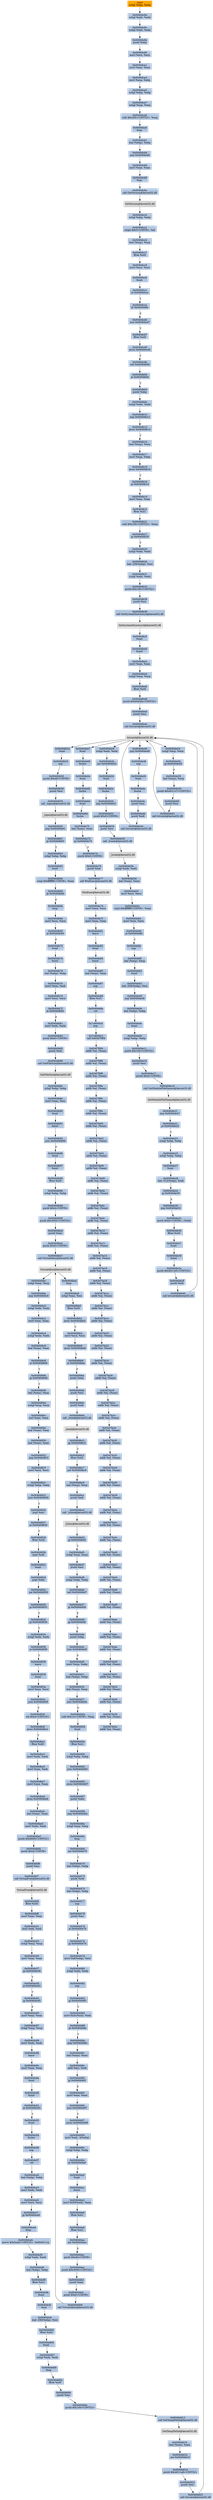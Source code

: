 digraph G {
node[shape=rectangle,style=filled,fillcolor=lightsteelblue,color=lightsteelblue]
bgcolor="transparent"
a0x0040dc98xchgl_ebp_ebp[label="start\nxchgl %ebp, %ebp",fillcolor="orange",color="lightgrey"];
a0x0040dc9axchgl_edx_edx[label="0x0040dc9a\nxchgl %edx, %edx"];
a0x0040dc9cxchgl_edx_edx[label="0x0040dc9c\nxchgl %edx, %edx"];
a0x0040dc9epushl_ebp[label="0x0040dc9e\npushl %ebp"];
a0x0040dc9fmovl_ecx_ecx[label="0x0040dc9f\nmovl %ecx, %ecx"];
a0x0040dca1movl_eax_eax[label="0x0040dca1\nmovl %eax, %eax"];
a0x0040dca3movl_esp_ebp[label="0x0040dca3\nmovl %esp, %ebp"];
a0x0040dca5xchgl_ebp_ebp[label="0x0040dca5\nxchgl %ebp, %ebp"];
a0x0040dca7xchgl_esp_esp[label="0x0040dca7\nxchgl %esp, %esp"];
a0x0040dca9subl_0x200UINT32_esp[label="0x0040dca9\nsubl $0x200<UINT32>, %esp"];
a0x0040dcaffnop_[label="0x0040dcaf\nfnop "];
a0x0040dcb1leal_ebp__ebp[label="0x0040dcb1\nleal (%ebp), %ebp"];
a0x0040dcb4jmp_0x0040dcb6[label="0x0040dcb4\njmp 0x0040dcb6"];
a0x0040dcb6movl_eax_eax[label="0x0040dcb6\nmovl %eax, %eax"];
a0x0040dcb8fnop_[label="0x0040dcb8\nfnop "];
a0x0040dcbacall_GetVersion_kernel32_dll[label="0x0040dcba\ncall GetVersion@kernel32.dll"];
GetVersion_kernel32_dll[label="GetVersion@kernel32.dll",fillcolor="lightgrey",color="lightgrey"];
a0x0040dcc0xchgl_ebp_ebp[label="0x0040dcc0\nxchgl %ebp, %ebp"];
a0x0040dcc2cmpb_0x5UINT8_al[label="0x0040dcc2\ncmpb $0x5<UINT8>, %al"];
a0x0040dcc4leal_esp__esp[label="0x0040dcc4\nleal (%esp), %esp"];
a0x0040dcc7ffree_st0[label="0x0040dcc7\nffree %st0"];
a0x0040dcc9movl_ecx_ecx[label="0x0040dcc9\nmovl %ecx, %ecx"];
a0x0040dccbfwait_[label="0x0040dccb\nfwait "];
a0x0040dcccje_0x0040dcce[label="0x0040dccc\nje 0x0040dcce"];
a0x0040dccejb_0x0040ddfe[label="0x0040dcce\njb 0x0040ddfe"];
a0x0040dcd4jcxz_0x0040dcd7[label="0x0040dcd4\njcxz 0x0040dcd7"];
a0x0040dcd7ffree_st0[label="0x0040dcd7\nffree %st0"];
a0x0040dcd9jecxz_0x0040dcdb[label="0x0040dcd9\njecxz 0x0040dcdb"];
a0x0040dcdbcall_0x0040db0b[label="0x0040dcdb\ncall 0x0040db0b"];
a0x0040db0bje_0x0040db0d[label="0x0040db0b\nje 0x0040db0d"];
a0x0040db0dpushl_ebp[label="0x0040db0d\npushl %ebp"];
a0x0040db0exchgl_edx_edx[label="0x0040db0e\nxchgl %edx, %edx"];
a0x0040db10jmp_0x0040db12[label="0x0040db10\njmp 0x0040db12"];
a0x0040db12jecxz_0x0040db14[label="0x0040db12\njecxz 0x0040db14"];
a0x0040db14leal_esp__esp[label="0x0040db14\nleal (%esp), %esp"];
a0x0040db17movl_esp_ebp[label="0x0040db17\nmovl %esp, %ebp"];
a0x0040db19jecxz_0x0040db1b[label="0x0040db19\njecxz 0x0040db1b"];
a0x0040db1bjp_0x0040db1d[label="0x0040db1b\njp 0x0040db1d"];
a0x0040db1dmovl_eax_eax[label="0x0040db1d\nmovl %eax, %eax"];
a0x0040db1fffree_st1[label="0x0040db1f\nffree %st1"];
a0x0040db21subl_0x100UINT32_esp[label="0x0040db21\nsubl $0x100<UINT32>, %esp"];
a0x0040db27jp_0x0040db29[label="0x0040db27\njp 0x0040db29"];
a0x0040db29xchgl_edx_edx[label="0x0040db29\nxchgl %edx, %edx"];
a0x0040db2bleal__256ebp__esi[label="0x0040db2b\nleal -256(%ebp), %esi"];
a0x0040db31xchgl_edx_edx[label="0x0040db31\nxchgl %edx, %edx"];
a0x0040db33pushl_0x100UINT32[label="0x0040db33\npushl $0x100<UINT32>"];
a0x0040db38pushl_esi[label="0x0040db38\npushl %esi"];
a0x0040db39call_GetSystemDirectoryA_kernel32_dll[label="0x0040db39\ncall GetSystemDirectoryA@kernel32.dll"];
GetSystemDirectoryA_kernel32_dll[label="GetSystemDirectoryA@kernel32.dll",fillcolor="lightgrey",color="lightgrey"];
a0x0040db3ffwait_[label="0x0040db3f\nfwait "];
a0x0040db40fninit_[label="0x0040db40\nfninit "];
a0x0040db42movl_eax_eax[label="0x0040db42\nmovl %eax, %eax"];
a0x0040db44xchgl_esp_esp[label="0x0040db44\nxchgl %esp, %esp"];
a0x0040db46ffree_st0[label="0x0040db46\nffree %st0"];
a0x0040db48pushl_0x40d3faUINT32[label="0x0040db48\npushl $0x40d3fa<UINT32>"];
a0x0040db4dpushl_esi[label="0x0040db4d\npushl %esi"];
a0x0040db4ecall_lstrcatA_kernel32_dll[label="0x0040db4e\ncall lstrcatA@kernel32.dll"];
lstrcatA_kernel32_dll[label="lstrcatA@kernel32.dll",fillcolor="lightgrey",color="lightgrey"];
a0x0040db54fwait_[label="0x0040db54\nfwait "];
a0x0040db55nop_[label="0x0040db55\nnop "];
a0x0040db56pushl_0x40UINT8[label="0x0040db56\npushl $0x40<UINT8>"];
a0x0040db58pushl_esi[label="0x0040db58\npushl %esi"];
a0x0040db59call__lopen_kernel32_dll[label="0x0040db59\ncall _lopen@kernel32.dll"];
a_lopen_kernel32_dll[label="_lopen@kernel32.dll",fillcolor="lightgrey",color="lightgrey"];
a0x0040db5fjmp_0x0040db61[label="0x0040db5f\njmp 0x0040db61"];
a0x0040db61jp_0x0040db63[label="0x0040db61\njp 0x0040db63"];
a0x0040db63xchgl_ebp_ebp[label="0x0040db63\nxchgl %ebp, %ebp"];
a0x0040db65fwait_[label="0x0040db65\nfwait "];
a0x0040db66cmpl_0xffffffffUINT8_eax[label="0x0040db66\ncmpl $0xffffffff<UINT8>, %eax"];
a0x0040db69jp_0x0040db6b[label="0x0040db69\njp 0x0040db6b"];
a0x0040db6bfnop_[label="0x0040db6b\nfnop "];
a0x0040db6dmovl_ecx_ecx[label="0x0040db6d\nmovl %ecx, %ecx"];
a0x0040db6fje_0x0040dc83[label="0x0040db6f\nje 0x0040dc83"];
a0x0040db75fwait_[label="0x0040db75\nfwait "];
a0x0040db76fninit_[label="0x0040db76\nfninit "];
a0x0040db78leal_ebp__ebp[label="0x0040db78\nleal (%ebp), %ebp"];
a0x0040db7bmovl_eax_edi[label="0x0040db7b\nmovl %eax, %edi"];
a0x0040db7dmovl_ecx_ecx[label="0x0040db7d\nmovl %ecx, %ecx"];
a0x0040db7fje_0x0040db81[label="0x0040db7f\nje 0x0040db81"];
a0x0040db81movl_edx_edx[label="0x0040db81\nmovl %edx, %edx"];
a0x0040db83pushl_0x0UINT8[label="0x0040db83\npushl $0x0<UINT8>"];
a0x0040db85pushl_edi[label="0x0040db85\npushl %edi"];
a0x0040db86call_GetFileSize_kernel32_dll[label="0x0040db86\ncall GetFileSize@kernel32.dll"];
GetFileSize_kernel32_dll[label="GetFileSize@kernel32.dll",fillcolor="lightgrey",color="lightgrey"];
a0x0040db8cxchgl_ebp_ebp[label="0x0040db8c\nxchgl %ebp, %ebp"];
a0x0040db8emovl_eax_esi[label="0x0040db8e\nmovl %eax, %esi"];
a0x0040db90fwait_[label="0x0040db90\nfwait "];
a0x0040db91fninit_[label="0x0040db91\nfninit "];
a0x0040db93jcxz_0x0040db96[label="0x0040db93\njcxz 0x0040db96"];
a0x0040db96fwait_[label="0x0040db96\nfwait "];
a0x0040db97fninit_[label="0x0040db97\nfninit "];
a0x0040db99ffree_st0[label="0x0040db99\nffree %st0"];
a0x0040db9bxchgl_ebp_ebp[label="0x0040db9b\nxchgl %ebp, %ebp"];
a0x0040db9dpushl_0x4UINT8[label="0x0040db9d\npushl $0x4<UINT8>"];
a0x0040db9fpushl_0x3000UINT32[label="0x0040db9f\npushl $0x3000<UINT32>"];
a0x0040dba4pushl_eax[label="0x0040dba4\npushl %eax"];
a0x0040dba5pushl_0x0UINT8[label="0x0040dba5\npushl $0x0<UINT8>"];
a0x0040dba7call_VirtualAlloc_kernel32_dll[label="0x0040dba7\ncall VirtualAlloc@kernel32.dll"];
VirtualAlloc_kernel32_dll[label="VirtualAlloc@kernel32.dll",fillcolor="lightgrey",color="lightgrey"];
a0x0040dbadfnop_[label="0x0040dbad\nfnop "];
a0x0040dbafxchgl_eax_esi[label="0x0040dbaf\nxchgl %eax, %esi"];
a0x0040dbb0ffree_st0[label="0x0040dbb0\nffree %st0"];
a0x0040dbb2jecxz_0x0040dbb4[label="0x0040dbb2\njecxz 0x0040dbb4"];
a0x0040dbb4movl_ecx_ecx[label="0x0040dbb4\nmovl %ecx, %ecx"];
a0x0040dbb6jecxz_0x0040dbb8[label="0x0040dbb6\njecxz 0x0040dbb8"];
a0x0040dbb8je_0x0040dbba[label="0x0040dbb8\nje 0x0040dbba"];
a0x0040dbbapushl_eax[label="0x0040dbba\npushl %eax"];
a0x0040dbbbpushl_esi[label="0x0040dbbb\npushl %esi"];
a0x0040dbbcpushl_edi[label="0x0040dbbc\npushl %edi"];
a0x0040dbbdcall__lread_kernel32_dll[label="0x0040dbbd\ncall _lread@kernel32.dll"];
a_lread_kernel32_dll[label="_lread@kernel32.dll",fillcolor="lightgrey",color="lightgrey"];
a0x0040dbc3jg_0x0040dbc5[label="0x0040dbc3\njg 0x0040dbc5"];
a0x0040dbc5ffree_st0[label="0x0040dbc5\nffree %st0"];
a0x0040dbc7jne_0x0040dbc9[label="0x0040dbc7\njne 0x0040dbc9"];
a0x0040dbc9leal_esp__esp[label="0x0040dbc9\nleal (%esp), %esp"];
a0x0040dbccpushl_edi[label="0x0040dbcc\npushl %edi"];
a0x0040dbcdcall__lclose_kernel32_dll[label="0x0040dbcd\ncall _lclose@kernel32.dll"];
a_lclose_kernel32_dll[label="_lclose@kernel32.dll",fillcolor="lightgrey",color="lightgrey"];
a0x0040dbd3jg_0x0040dbd5[label="0x0040dbd3\njg 0x0040dbd5"];
a0x0040dbd5xchgl_esp_esp[label="0x0040dbd5\nxchgl %esp, %esp"];
a0x0040dbd7pushl_esi[label="0x0040dbd7\npushl %esi"];
a0x0040dbd8xchgl_ebp_ebp[label="0x0040dbd8\nxchgl %ebp, %ebp"];
a0x0040dbdacall_0x0040d447[label="0x0040dbda\ncall 0x0040d447"];
a0x0040d447jp_0x0040d449[label="0x0040d447\njp 0x0040d449"];
a0x0040d449jg_0x0040d44b[label="0x0040d449\njg 0x0040d44b"];
a0x0040d44bpushl_ebp[label="0x0040d44b\npushl %ebp"];
a0x0040d44cjcxz_0x0040d44f[label="0x0040d44c\njcxz 0x0040d44f"];
a0x0040d44fmovl_esp_ebp[label="0x0040d44f\nmovl %esp, %ebp"];
a0x0040d451leal_ebp__ebp[label="0x0040d451\nleal (%ebp), %ebp"];
a0x0040d454leal_esp__esp[label="0x0040d454\nleal (%esp), %esp"];
a0x0040d457jcxz_0x0040d45a[label="0x0040d457\njcxz 0x0040d45a"];
a0x0040d45asubl_0x14UINT8_esp[label="0x0040d45a\nsubl $0x14<UINT8>, %esp"];
a0x0040d45dfwait_[label="0x0040d45d\nfwait "];
a0x0040d45effree_st1[label="0x0040d45e\nffree %st1"];
a0x0040d460xchgl_ebp_ebp[label="0x0040d460\nxchgl %ebp, %ebp"];
a0x0040d462jcxz_0x0040d465[label="0x0040d462\njcxz 0x0040d465"];
a0x0040d465jecxz_0x0040d467[label="0x0040d465\njecxz 0x0040d467"];
a0x0040d467pushl_ebx[label="0x0040d467\npushl %ebx"];
a0x0040d468jmp_0x0040d46a[label="0x0040d468\njmp 0x0040d46a"];
a0x0040d46axchgl_esp_esp[label="0x0040d46a\nxchgl %esp, %esp"];
a0x0040d46cfnop_[label="0x0040d46c\nfnop "];
a0x0040d46ejne_0x0040d470[label="0x0040d46e\njne 0x0040d470"];
a0x0040d470leal_ebp__ebp[label="0x0040d470\nleal (%ebp), %ebp"];
a0x0040d473pushl_edi[label="0x0040d473\npushl %edi"];
a0x0040d474leal_ebp__ebp[label="0x0040d474\nleal (%ebp), %ebp"];
a0x0040d477nop_[label="0x0040d477\nnop "];
a0x0040d478pushl_esi[label="0x0040d478\npushl %esi"];
a0x0040d479je_0x0040d47b[label="0x0040d479\nje 0x0040d47b"];
a0x0040d47bjg_0x0040d47d[label="0x0040d47b\njg 0x0040d47d"];
a0x0040d47dmovl_0x8ebp__esi[label="0x0040d47d\nmovl 0x8(%ebp), %esi"];
a0x0040d480xchgl_edx_edx[label="0x0040d480\nxchgl %edx, %edx"];
a0x0040d482nop_[label="0x0040d482\nnop "];
a0x0040d483jg_0x0040d485[label="0x0040d483\njg 0x0040d485"];
a0x0040d485movl_0x3cesi__edi[label="0x0040d485\nmovl 0x3c(%esi), %edi"];
a0x0040d488jp_0x0040d48a[label="0x0040d488\njp 0x0040d48a"];
a0x0040d48ajmp_0x0040d48c[label="0x0040d48a\njmp 0x0040d48c"];
a0x0040d48cleal_eax__eax[label="0x0040d48c\nleal (%eax), %eax"];
a0x0040d48eaddl_esi_edi[label="0x0040d48e\naddl %esi, %edi"];
a0x0040d490jg_0x0040d492[label="0x0040d490\njg 0x0040d492"];
a0x0040d492movl_eax_eax[label="0x0040d492\nmovl %eax, %eax"];
a0x0040d494jcxz_0x0040d497[label="0x0040d494\njcxz 0x0040d497"];
a0x0040d497jecxz_0x0040d499[label="0x0040d497\njecxz 0x0040d499"];
a0x0040d499movl_edi__4ebp_[label="0x0040d499\nmovl %edi, -4(%ebp)"];
a0x0040d49cxchgl_ebp_ebp[label="0x0040d49c\nxchgl %ebp, %ebp"];
a0x0040d49eje_0x0040d4a0[label="0x0040d49e\nje 0x0040d4a0"];
a0x0040d4a0fwait_[label="0x0040d4a0\nfwait "];
a0x0040d4a1fninit_[label="0x0040d4a1\nfninit "];
a0x0040d4a3movl_0x50edi__eax[label="0x0040d4a3\nmovl 0x50(%edi), %eax"];
a0x0040d4a6ffree_st1[label="0x0040d4a6\nffree %st1"];
a0x0040d4a8ffree_st1[label="0x0040d4a8\nffree %st1"];
a0x0040d4aajne_0x0040d4ac[label="0x0040d4aa\njne 0x0040d4ac"];
a0x0040d4acpushl_0x40UINT8[label="0x0040d4ac\npushl $0x40<UINT8>"];
a0x0040d4aepushl_0x3000UINT32[label="0x0040d4ae\npushl $0x3000<UINT32>"];
a0x0040d4b3pushl_eax[label="0x0040d4b3\npushl %eax"];
a0x0040d4b4pushl_0x0UINT8[label="0x0040d4b4\npushl $0x0<UINT8>"];
a0x0040d4b6call_VirtualAlloc_kernel32_dll[label="0x0040d4b6\ncall VirtualAlloc@kernel32.dll"];
a0x0040d4bcxchgl_esp_esp[label="0x0040d4bc\nxchgl %esp, %esp"];
a0x0040d4bejmp_0x0040d4c0[label="0x0040d4be\njmp 0x0040d4c0"];
a0x0040d4c0xchgl_edx_edx[label="0x0040d4c0\nxchgl %edx, %edx"];
a0x0040d4c2testl_eax_eax[label="0x0040d4c2\ntestl %eax, %eax"];
a0x0040d4c4xchgl_edx_edx[label="0x0040d4c4\nxchgl %edx, %edx"];
a0x0040d4c6leal_eax__eax[label="0x0040d4c6\nleal (%eax), %eax"];
a0x0040d4c8je_0x0040d946[label="0x0040d4c8\nje 0x0040d946"];
a0x0040d946jp_0x0040d948[label="0x0040d946\njp 0x0040d948"];
a0x0040d948leal_eax__eax[label="0x0040d948\nleal (%eax), %eax"];
a0x0040d94axchgl_esp_esp[label="0x0040d94a\nxchgl %esp, %esp"];
a0x0040d94cxorl_eax_eax[label="0x0040d94c\nxorl %eax, %eax"];
a0x0040d94eleal_eax__eax[label="0x0040d94e\nleal (%eax), %eax"];
a0x0040d950leal_eax__eax[label="0x0040d950\nleal (%eax), %eax"];
a0x0040d952jmp_0x0040d91f[label="0x0040d952\njmp 0x0040d91f"];
a0x0040d91fmovl_ecx_ecx[label="0x0040d91f\nmovl %ecx, %ecx"];
a0x0040d921xchgl_ebp_ebp[label="0x0040d921\nxchgl %ebp, %ebp"];
a0x0040d923jcxz_0x0040d926[label="0x0040d923\njcxz 0x0040d926"];
a0x0040d926popl_esi[label="0x0040d926\npopl %esi"];
a0x0040d927je_0x0040d929[label="0x0040d927\nje 0x0040d929"];
a0x0040d929ffree_st0[label="0x0040d929\nffree %st0"];
a0x0040d92bpopl_edi[label="0x0040d92b\npopl %edi"];
a0x0040d92cfwait_[label="0x0040d92c\nfwait "];
a0x0040d92dpopl_ebx[label="0x0040d92d\npopl %ebx"];
a0x0040d92ejne_0x0040d930[label="0x0040d92e\njne 0x0040d930"];
a0x0040d930jp_0x0040d932[label="0x0040d930\njp 0x0040d932"];
a0x0040d932jp_0x0040d934[label="0x0040d932\njp 0x0040d934"];
a0x0040d934xchgl_edx_edx[label="0x0040d934\nxchgl %edx, %edx"];
a0x0040d936je_0x0040d938[label="0x0040d936\nje 0x0040d938"];
a0x0040d938leave_[label="0x0040d938\nleave "];
a0x0040d939fwait_[label="0x0040d939\nfwait "];
a0x0040d93amovl_ecx_ecx[label="0x0040d93a\nmovl %ecx, %ecx"];
a0x0040d93cjcxz_0x0040d93f[label="0x0040d93c\njcxz 0x0040d93f"];
a0x0040d93fret_0x4UINT16[label="0x0040d93f\nret $0x4<UINT16>"];
a0x0040dbdfjecxz_0x0040dbe1[label="0x0040dbdf\njecxz 0x0040dbe1"];
a0x0040dbe1ffree_st0[label="0x0040dbe1\nffree %st0"];
a0x0040dbe3movl_edx_edx[label="0x0040dbe3\nmovl %edx, %edx"];
a0x0040dbe5movl_eax_edi[label="0x0040dbe5\nmovl %eax, %edi"];
a0x0040dbe7movl_eax_eax[label="0x0040dbe7\nmovl %eax, %eax"];
a0x0040dbe9jecxz_0x0040dbeb[label="0x0040dbe9\njecxz 0x0040dbeb"];
a0x0040dbebleal_eax__eax[label="0x0040dbeb\nleal (%eax), %eax"];
a0x0040dbedmovl_edx_edx[label="0x0040dbed\nmovl %edx, %edx"];
a0x0040dbefpushl_0x8000UINT32[label="0x0040dbef\npushl $0x8000<UINT32>"];
a0x0040dbf4pushl_0x0UINT8[label="0x0040dbf4\npushl $0x0<UINT8>"];
a0x0040dbf6pushl_esi[label="0x0040dbf6\npushl %esi"];
a0x0040dbf7call_VirtualFree_kernel32_dll[label="0x0040dbf7\ncall VirtualFree@kernel32.dll"];
VirtualFree_kernel32_dll[label="VirtualFree@kernel32.dll",fillcolor="lightgrey",color="lightgrey"];
a0x0040dbfdffree_st0[label="0x0040dbfd\nffree %st0"];
a0x0040dbffmovl_eax_eax[label="0x0040dbff\nmovl %eax, %eax"];
a0x0040dc01testl_edi_edi[label="0x0040dc01\ntestl %edi, %edi"];
a0x0040dc03xchgl_esp_esp[label="0x0040dc03\nxchgl %esp, %esp"];
a0x0040dc05movl_eax_eax[label="0x0040dc05\nmovl %eax, %eax"];
a0x0040dc07jp_0x0040dc09[label="0x0040dc07\njp 0x0040dc09"];
a0x0040dc09je_0x0040dc83[label="0x0040dc09\nje 0x0040dc83"];
a0x0040dc83jg_0x0040dc85[label="0x0040dc83\njg 0x0040dc85"];
a0x0040dc85movl_eax_eax[label="0x0040dc85\nmovl %eax, %eax"];
a0x0040dc87xchgl_esp_esp[label="0x0040dc87\nxchgl %esp, %esp"];
a0x0040dc89movl_edx_edx[label="0x0040dc89\nmovl %edx, %edx"];
a0x0040dc8bleave_[label="0x0040dc8b\nleave "];
a0x0040dc8cmovl_eax_eax[label="0x0040dc8c\nmovl %eax, %eax"];
a0x0040dc8efwait_[label="0x0040dc8e\nfwait "];
a0x0040dc8ffninit_[label="0x0040dc8f\nfninit "];
a0x0040dc91je_0x0040dc93[label="0x0040dc91\nje 0x0040dc93"];
a0x0040dc93fwait_[label="0x0040dc93\nfwait "];
a0x0040dc94fnclex_[label="0x0040dc94\nfnclex "];
a0x0040dc96nop_[label="0x0040dc96\nnop "];
a0x0040dc97ret[label="0x0040dc97\nret"];
a0x0040dce0leal_ebp__ebp[label="0x0040dce0\nleal (%ebp), %ebp"];
a0x0040dce3movl_edx_edx[label="0x0040dce3\nmovl %edx, %edx"];
a0x0040dce5movl_ecx_ecx[label="0x0040dce5\nmovl %ecx, %ecx"];
a0x0040dce7jg_0x0040dce9[label="0x0040dce7\njg 0x0040dce9"];
a0x0040dce9fnop_[label="0x0040dce9\nfnop "];
a0x0040dcebmovw_0x5a4dUINT16_0x004011ca[label="0x0040dceb\nmovw $0x5a4d<UINT16>, 0x004011ca"];
a0x0040dcf4xchgl_edx_edx[label="0x0040dcf4\nxchgl %edx, %edx"];
a0x0040dcf6leal_ebp__ebp[label="0x0040dcf6\nleal (%ebp), %ebp"];
a0x0040dcf9ffree_st1[label="0x0040dcf9\nffree %st1"];
a0x0040dcfbfwait_[label="0x0040dcfb\nfwait "];
a0x0040dcfcfnop_[label="0x0040dcfc\nfnop "];
a0x0040dcfeleal__256ebp__esi[label="0x0040dcfe\nleal -256(%ebp), %esi"];
a0x0040dd04ffree_st0[label="0x0040dd04\nffree %st0"];
a0x0040dd06fwait_[label="0x0040dd06\nfwait "];
a0x0040dd07xchgl_edx_edx[label="0x0040dd07\nxchgl %edx, %edx"];
a0x0040dd09fnop_[label="0x0040dd09\nfnop "];
a0x0040dd0bffree_st0[label="0x0040dd0b\nffree %st0"];
a0x0040dd0dpushl_esi[label="0x0040dd0d\npushl %esi"];
a0x0040dd0epushl_0x100UINT32[label="0x0040dd0e\npushl $0x100<UINT32>"];
a0x0040dd13call_GetTempPathA_kernel32_dll[label="0x0040dd13\ncall GetTempPathA@kernel32.dll"];
GetTempPathA_kernel32_dll[label="GetTempPathA@kernel32.dll",fillcolor="lightgrey",color="lightgrey"];
a0x0040dd19leal_eax__eax[label="0x0040dd19\nleal (%eax), %eax"];
a0x0040dd1bjne_0x0040dd1d[label="0x0040dd1b\njne 0x0040dd1d"];
a0x0040dd1dpushl_0x4011a8UINT32[label="0x0040dd1d\npushl $0x4011a8<UINT32>"];
a0x0040dd22pushl_esi[label="0x0040dd22\npushl %esi"];
a0x0040dd23call_lstrcatA_kernel32_dll[label="0x0040dd23\ncall lstrcatA@kernel32.dll"];
a0x0040dd29xchgl_edx_edx[label="0x0040dd29\nxchgl %edx, %edx"];
a0x0040dd2bjne_0x0040dd2d[label="0x0040dd2b\njne 0x0040dd2d"];
a0x0040dd2dfwait_[label="0x0040dd2d\nfwait "];
a0x0040dd2efnclex_[label="0x0040dd2e\nfnclex "];
a0x0040dd30jmp_0x0040dd32[label="0x0040dd30\njmp 0x0040dd32"];
a0x0040dd32pushl_0x0UINT8[label="0x0040dd32\npushl $0x0<UINT8>"];
a0x0040dd34pushl_esi[label="0x0040dd34\npushl %esi"];
a0x0040dd35call__lcreat_kernel32_dll[label="0x0040dd35\ncall _lcreat@kernel32.dll"];
a_lcreat_kernel32_dll[label="_lcreat@kernel32.dll",fillcolor="lightgrey",color="lightgrey"];
a0x0040dd3bxchgl_edx_edx[label="0x0040dd3b\nxchgl %edx, %edx"];
a0x0040dd3dleal_eax__eax[label="0x0040dd3d\nleal (%eax), %eax"];
a0x0040dd3fmovl_ecx_ecx[label="0x0040dd3f\nmovl %ecx, %ecx"];
a0x0040dd41cmpl_0xffffffffUINT8_eax[label="0x0040dd41\ncmpl $0xffffffff<UINT8>, %eax"];
a0x0040dd44movl_ecx_ecx[label="0x0040dd44\nmovl %ecx, %ecx"];
a0x0040dd46je_0x0040ddfe[label="0x0040dd46\nje 0x0040ddfe"];
a0x0040ddfenop_[label="0x0040ddfe\nnop "];
a0x0040ddffleal_esp__esp[label="0x0040ddff\nleal (%esp), %esp"];
a0x0040de02fwait_[label="0x0040de02\nfwait "];
a0x0040de03leal__256ebp__esi[label="0x0040de03\nleal -256(%ebp), %esi"];
a0x0040de09jmp_0x0040de0b[label="0x0040de09\njmp 0x0040de0b"];
a0x0040de0bleal_ebp__ebp[label="0x0040de0b\nleal (%ebp), %ebp"];
a0x0040de0efwait_[label="0x0040de0e\nfwait "];
a0x0040de0fxchgl_ebp_ebp[label="0x0040de0f\nxchgl %ebp, %ebp"];
a0x0040de11pushl_0x100UINT32[label="0x0040de11\npushl $0x100<UINT32>"];
a0x0040de16pushl_esi[label="0x0040de16\npushl %esi"];
a0x0040de17pushl_0x0UINT8[label="0x0040de17\npushl $0x0<UINT8>"];
a0x0040de19call_GetModuleFileNameA_kernel32_dll[label="0x0040de19\ncall GetModuleFileNameA@kernel32.dll"];
GetModuleFileNameA_kernel32_dll[label="GetModuleFileNameA@kernel32.dll",fillcolor="lightgrey",color="lightgrey"];
a0x0040de1fjmp_0x0040de21[label="0x0040de1f\njmp 0x0040de21"];
a0x0040de21je_0x0040de23[label="0x0040de21\nje 0x0040de23"];
a0x0040de23xchgl_ebp_ebp[label="0x0040de23\nxchgl %ebp, %ebp"];
a0x0040de25xchgl_ebp_ebp[label="0x0040de25\nxchgl %ebp, %ebp"];
a0x0040de27fwait_[label="0x0040de27\nfwait "];
a0x0040de28leal__512ebp__edi[label="0x0040de28\nleal -512(%ebp), %edi"];
a0x0040de2ejg_0x0040de30[label="0x0040de2e\njg 0x0040de30"];
a0x0040de30jmp_0x0040de32[label="0x0040de30\njmp 0x0040de32"];
a0x0040de32movb_0x0UINT8_edi_[label="0x0040de32\nmovb $0x0<UINT8>, (%edi)"];
a0x0040de35ffree_st0[label="0x0040de35\nffree %st0"];
a0x0040de37fwait_[label="0x0040de37\nfwait "];
a0x0040de38fninit_[label="0x0040de38\nfninit "];
a0x0040de3apushl_0x4011b5UINT32[label="0x0040de3a\npushl $0x4011b5<UINT32>"];
a0x0040de3fpushl_edi[label="0x0040de3f\npushl %edi"];
a0x0040de40call_lstrcatA_kernel32_dll[label="0x0040de40\ncall lstrcatA@kernel32.dll"];
a0x0040de46jmp_0x0040de48[label="0x0040de46\njmp 0x0040de48"];
a0x0040de48nop_[label="0x0040de48\nnop "];
a0x0040de49fwait_[label="0x0040de49\nfwait "];
a0x0040de4afnclex_[label="0x0040de4a\nfnclex "];
a0x0040de4cpushl_esi[label="0x0040de4c\npushl %esi"];
a0x0040de4dpushl_edi[label="0x0040de4d\npushl %edi"];
a0x0040de4ecall_lstrcatA_kernel32_dll[label="0x0040de4e\ncall lstrcatA@kernel32.dll"];
a0x0040de54xchgl_esp_esp[label="0x0040de54\nxchgl %esp, %esp"];
a0x0040de56jg_0x0040de58[label="0x0040de56\njg 0x0040de58"];
a0x0040de58leal_esp__esp[label="0x0040de58\nleal (%esp), %esp"];
a0x0040de5bpushl_0x4011c7UINT32[label="0x0040de5b\npushl $0x4011c7<UINT32>"];
a0x0040de60pushl_esi[label="0x0040de60\npushl %esi"];
a0x0040de61call_lstrcatA_kernel32_dll[label="0x0040de61\ncall lstrcatA@kernel32.dll"];
a0x0040de67fwait_[label="0x0040de67\nfwait "];
a0x0040de68fnclex_[label="0x0040de68\nfnclex "];
a0x0040de6afwait_[label="0x0040de6a\nfwait "];
a0x0040de6bfnclex_[label="0x0040de6b\nfnclex "];
a0x0040de6dfwait_[label="0x0040de6d\nfwait "];
a0x0040de6efnclex_[label="0x0040de6e\nfnclex "];
a0x0040de70leal_eax__eax[label="0x0040de70\nleal (%eax), %eax"];
a0x0040de72jg_0x0040de74[label="0x0040de72\njg 0x0040de74"];
a0x0040de74pushl_0x0UINT8[label="0x0040de74\npushl $0x0<UINT8>"];
a0x0040de76pushl_edi[label="0x0040de76\npushl %edi"];
a0x0040de77call_WinExec_kernel32_dll[label="0x0040de77\ncall WinExec@kernel32.dll"];
WinExec_kernel32_dll[label="WinExec@kernel32.dll",fillcolor="lightgrey",color="lightgrey"];
a0x0040de7dmovl_ecx_ecx[label="0x0040de7d\nmovl %ecx, %ecx"];
a0x0040de7fmovl_eax_eax[label="0x0040de7f\nmovl %eax, %eax"];
a0x0040de81leave_[label="0x0040de81\nleave "];
a0x0040de82fwait_[label="0x0040de82\nfwait "];
a0x0040de83fninit_[label="0x0040de83\nfninit "];
a0x0040de85leal_eax__eax[label="0x0040de85\nleal (%eax), %eax"];
a0x0040de87nop_[label="0x0040de87\nnop "];
a0x0040de88ffree_st1[label="0x0040de88\nffree %st1"];
a0x0040de8aret[label="0x0040de8a\nret"];
a0x7c8000c0nop_[label="0x7c8000c0\nnop "];
a0x7c8000c1call_0x63d7f9f4[label="0x7c8000c1\ncall 0x63d7f9f4"];
a0x63d7f9f4addb_al_eax_[label="0x63d7f9f4\naddb %al, (%eax)"];
a0x63d7f9f6addb_al_eax_[label="0x63d7f9f6\naddb %al, (%eax)"];
a0x63d7f9f8addb_al_eax_[label="0x63d7f9f8\naddb %al, (%eax)"];
a0x63d7f9faaddb_al_eax_[label="0x63d7f9fa\naddb %al, (%eax)"];
a0x63d7f9fcaddb_al_eax_[label="0x63d7f9fc\naddb %al, (%eax)"];
a0x63d7f9feaddb_al_eax_[label="0x63d7f9fe\naddb %al, (%eax)"];
a0x63d7fa00addb_al_eax_[label="0x63d7fa00\naddb %al, (%eax)"];
a0x63d7fa02addb_al_eax_[label="0x63d7fa02\naddb %al, (%eax)"];
a0x63d7fa04addb_al_eax_[label="0x63d7fa04\naddb %al, (%eax)"];
a0x63d7fa06addb_al_eax_[label="0x63d7fa06\naddb %al, (%eax)"];
a0x63d7fa08addb_al_eax_[label="0x63d7fa08\naddb %al, (%eax)"];
a0x63d7fa0aaddb_al_eax_[label="0x63d7fa0a\naddb %al, (%eax)"];
a0x63d7fa0caddb_al_eax_[label="0x63d7fa0c\naddb %al, (%eax)"];
a0x63d7fa0eaddb_al_eax_[label="0x63d7fa0e\naddb %al, (%eax)"];
a0x63d7fa10addb_al_eax_[label="0x63d7fa10\naddb %al, (%eax)"];
a0x63d7fa12addb_al_eax_[label="0x63d7fa12\naddb %al, (%eax)"];
a0x63d7fa14addb_al_eax_[label="0x63d7fa14\naddb %al, (%eax)"];
a0x63d7fa16addb_al_eax_[label="0x63d7fa16\naddb %al, (%eax)"];
a0x63d7fa18addb_al_eax_[label="0x63d7fa18\naddb %al, (%eax)"];
a0x63d7fa1aaddb_al_eax_[label="0x63d7fa1a\naddb %al, (%eax)"];
a0x63d7fa1caddb_al_eax_[label="0x63d7fa1c\naddb %al, (%eax)"];
a0x63d7fa1eaddb_al_eax_[label="0x63d7fa1e\naddb %al, (%eax)"];
a0x63d7fa20addb_al_eax_[label="0x63d7fa20\naddb %al, (%eax)"];
a0x63d7fa22addb_al_eax_[label="0x63d7fa22\naddb %al, (%eax)"];
a0x63d7fa24addb_al_eax_[label="0x63d7fa24\naddb %al, (%eax)"];
a0x63d7fa26addb_al_eax_[label="0x63d7fa26\naddb %al, (%eax)"];
a0x63d7fa28addb_al_eax_[label="0x63d7fa28\naddb %al, (%eax)"];
a0x63d7fa2aaddb_al_eax_[label="0x63d7fa2a\naddb %al, (%eax)"];
a0x63d7fa2caddb_al_eax_[label="0x63d7fa2c\naddb %al, (%eax)"];
a0x63d7fa2eaddb_al_eax_[label="0x63d7fa2e\naddb %al, (%eax)"];
a0x63d7fa30addb_al_eax_[label="0x63d7fa30\naddb %al, (%eax)"];
a0x63d7fa32addb_al_eax_[label="0x63d7fa32\naddb %al, (%eax)"];
a0x63d7fa34addb_al_eax_[label="0x63d7fa34\naddb %al, (%eax)"];
a0x63d7fa36addb_al_eax_[label="0x63d7fa36\naddb %al, (%eax)"];
a0x63d7fa38addb_al_eax_[label="0x63d7fa38\naddb %al, (%eax)"];
a0x63d7fa3aaddb_al_eax_[label="0x63d7fa3a\naddb %al, (%eax)"];
a0x63d7fa3caddb_al_eax_[label="0x63d7fa3c\naddb %al, (%eax)"];
a0x63d7fa3eaddb_al_eax_[label="0x63d7fa3e\naddb %al, (%eax)"];
a0x63d7fa40addb_al_eax_[label="0x63d7fa40\naddb %al, (%eax)"];
a0x63d7fa42addb_al_eax_[label="0x63d7fa42\naddb %al, (%eax)"];
a0x63d7fa44addb_al_eax_[label="0x63d7fa44\naddb %al, (%eax)"];
a0x63d7fa46addb_al_eax_[label="0x63d7fa46\naddb %al, (%eax)"];
a0x63d7fa48addb_al_eax_[label="0x63d7fa48\naddb %al, (%eax)"];
a0x63d7fa4aaddb_al_eax_[label="0x63d7fa4a\naddb %al, (%eax)"];
a0x63d7fa4caddb_al_eax_[label="0x63d7fa4c\naddb %al, (%eax)"];
a0x63d7fa4eaddb_al_eax_[label="0x63d7fa4e\naddb %al, (%eax)"];
a0x63d7fa50addb_al_eax_[label="0x63d7fa50\naddb %al, (%eax)"];
a0x63d7fa52addb_al_eax_[label="0x63d7fa52\naddb %al, (%eax)"];
a0x63d7fa54addb_al_eax_[label="0x63d7fa54\naddb %al, (%eax)"];
a0x63d7fa56addb_al_eax_[label="0x63d7fa56\naddb %al, (%eax)"];
a0x63d7fa58addb_al_eax_[label="0x63d7fa58\naddb %al, (%eax)"];
a0x63d7fa5aaddb_al_eax_[label="0x63d7fa5a\naddb %al, (%eax)"];
a0x0040dc98xchgl_ebp_ebp -> a0x0040dc9axchgl_edx_edx [color="#000000"];
a0x0040dc9axchgl_edx_edx -> a0x0040dc9cxchgl_edx_edx [color="#000000"];
a0x0040dc9cxchgl_edx_edx -> a0x0040dc9epushl_ebp [color="#000000"];
a0x0040dc9epushl_ebp -> a0x0040dc9fmovl_ecx_ecx [color="#000000"];
a0x0040dc9fmovl_ecx_ecx -> a0x0040dca1movl_eax_eax [color="#000000"];
a0x0040dca1movl_eax_eax -> a0x0040dca3movl_esp_ebp [color="#000000"];
a0x0040dca3movl_esp_ebp -> a0x0040dca5xchgl_ebp_ebp [color="#000000"];
a0x0040dca5xchgl_ebp_ebp -> a0x0040dca7xchgl_esp_esp [color="#000000"];
a0x0040dca7xchgl_esp_esp -> a0x0040dca9subl_0x200UINT32_esp [color="#000000"];
a0x0040dca9subl_0x200UINT32_esp -> a0x0040dcaffnop_ [color="#000000"];
a0x0040dcaffnop_ -> a0x0040dcb1leal_ebp__ebp [color="#000000"];
a0x0040dcb1leal_ebp__ebp -> a0x0040dcb4jmp_0x0040dcb6 [color="#000000"];
a0x0040dcb4jmp_0x0040dcb6 -> a0x0040dcb6movl_eax_eax [color="#000000"];
a0x0040dcb6movl_eax_eax -> a0x0040dcb8fnop_ [color="#000000"];
a0x0040dcb8fnop_ -> a0x0040dcbacall_GetVersion_kernel32_dll [color="#000000"];
a0x0040dcbacall_GetVersion_kernel32_dll -> GetVersion_kernel32_dll [color="#000000"];
GetVersion_kernel32_dll -> a0x0040dcc0xchgl_ebp_ebp [color="#000000"];
a0x0040dcc0xchgl_ebp_ebp -> a0x0040dcc2cmpb_0x5UINT8_al [color="#000000"];
a0x0040dcc2cmpb_0x5UINT8_al -> a0x0040dcc4leal_esp__esp [color="#000000"];
a0x0040dcc4leal_esp__esp -> a0x0040dcc7ffree_st0 [color="#000000"];
a0x0040dcc7ffree_st0 -> a0x0040dcc9movl_ecx_ecx [color="#000000"];
a0x0040dcc9movl_ecx_ecx -> a0x0040dccbfwait_ [color="#000000"];
a0x0040dccbfwait_ -> a0x0040dcccje_0x0040dcce [color="#000000"];
a0x0040dcccje_0x0040dcce -> a0x0040dccejb_0x0040ddfe [color="#000000",label="T"];
a0x0040dccejb_0x0040ddfe -> a0x0040dcd4jcxz_0x0040dcd7 [color="#000000",label="F"];
a0x0040dcd4jcxz_0x0040dcd7 -> a0x0040dcd7ffree_st0 [color="#000000",label="T"];
a0x0040dcd7ffree_st0 -> a0x0040dcd9jecxz_0x0040dcdb [color="#000000"];
a0x0040dcd9jecxz_0x0040dcdb -> a0x0040dcdbcall_0x0040db0b [color="#000000",label="T"];
a0x0040dcdbcall_0x0040db0b -> a0x0040db0bje_0x0040db0d [color="#000000"];
a0x0040db0bje_0x0040db0d -> a0x0040db0dpushl_ebp [color="#000000",label="T"];
a0x0040db0dpushl_ebp -> a0x0040db0exchgl_edx_edx [color="#000000"];
a0x0040db0exchgl_edx_edx -> a0x0040db10jmp_0x0040db12 [color="#000000"];
a0x0040db10jmp_0x0040db12 -> a0x0040db12jecxz_0x0040db14 [color="#000000"];
a0x0040db12jecxz_0x0040db14 -> a0x0040db14leal_esp__esp [color="#000000",label="T"];
a0x0040db14leal_esp__esp -> a0x0040db17movl_esp_ebp [color="#000000"];
a0x0040db17movl_esp_ebp -> a0x0040db19jecxz_0x0040db1b [color="#000000"];
a0x0040db19jecxz_0x0040db1b -> a0x0040db1bjp_0x0040db1d [color="#000000",label="T"];
a0x0040db1bjp_0x0040db1d -> a0x0040db1dmovl_eax_eax [color="#000000",label="T"];
a0x0040db1dmovl_eax_eax -> a0x0040db1fffree_st1 [color="#000000"];
a0x0040db1fffree_st1 -> a0x0040db21subl_0x100UINT32_esp [color="#000000"];
a0x0040db21subl_0x100UINT32_esp -> a0x0040db27jp_0x0040db29 [color="#000000"];
a0x0040db27jp_0x0040db29 -> a0x0040db29xchgl_edx_edx [color="#000000",label="T"];
a0x0040db29xchgl_edx_edx -> a0x0040db2bleal__256ebp__esi [color="#000000"];
a0x0040db2bleal__256ebp__esi -> a0x0040db31xchgl_edx_edx [color="#000000"];
a0x0040db31xchgl_edx_edx -> a0x0040db33pushl_0x100UINT32 [color="#000000"];
a0x0040db33pushl_0x100UINT32 -> a0x0040db38pushl_esi [color="#000000"];
a0x0040db38pushl_esi -> a0x0040db39call_GetSystemDirectoryA_kernel32_dll [color="#000000"];
a0x0040db39call_GetSystemDirectoryA_kernel32_dll -> GetSystemDirectoryA_kernel32_dll [color="#000000"];
GetSystemDirectoryA_kernel32_dll -> a0x0040db3ffwait_ [color="#000000"];
a0x0040db3ffwait_ -> a0x0040db40fninit_ [color="#000000"];
a0x0040db40fninit_ -> a0x0040db42movl_eax_eax [color="#000000"];
a0x0040db42movl_eax_eax -> a0x0040db44xchgl_esp_esp [color="#000000"];
a0x0040db44xchgl_esp_esp -> a0x0040db46ffree_st0 [color="#000000"];
a0x0040db46ffree_st0 -> a0x0040db48pushl_0x40d3faUINT32 [color="#000000"];
a0x0040db48pushl_0x40d3faUINT32 -> a0x0040db4dpushl_esi [color="#000000"];
a0x0040db4dpushl_esi -> a0x0040db4ecall_lstrcatA_kernel32_dll [color="#000000"];
a0x0040db4ecall_lstrcatA_kernel32_dll -> lstrcatA_kernel32_dll [color="#000000"];
lstrcatA_kernel32_dll -> a0x0040db54fwait_ [color="#000000"];
a0x0040db54fwait_ -> a0x0040db55nop_ [color="#000000"];
a0x0040db55nop_ -> a0x0040db56pushl_0x40UINT8 [color="#000000"];
a0x0040db56pushl_0x40UINT8 -> a0x0040db58pushl_esi [color="#000000"];
a0x0040db58pushl_esi -> a0x0040db59call__lopen_kernel32_dll [color="#000000"];
a0x0040db59call__lopen_kernel32_dll -> a_lopen_kernel32_dll [color="#000000"];
a_lopen_kernel32_dll -> a0x0040db5fjmp_0x0040db61 [color="#000000"];
a0x0040db5fjmp_0x0040db61 -> a0x0040db61jp_0x0040db63 [color="#000000"];
a0x0040db61jp_0x0040db63 -> a0x0040db63xchgl_ebp_ebp [color="#000000",label="T"];
a0x0040db63xchgl_ebp_ebp -> a0x0040db65fwait_ [color="#000000"];
a0x0040db65fwait_ -> a0x0040db66cmpl_0xffffffffUINT8_eax [color="#000000"];
a0x0040db66cmpl_0xffffffffUINT8_eax -> a0x0040db69jp_0x0040db6b [color="#000000"];
a0x0040db69jp_0x0040db6b -> a0x0040db6bfnop_ [color="#000000",label="F"];
a0x0040db6bfnop_ -> a0x0040db6dmovl_ecx_ecx [color="#000000"];
a0x0040db6dmovl_ecx_ecx -> a0x0040db6fje_0x0040dc83 [color="#000000"];
a0x0040db6fje_0x0040dc83 -> a0x0040db75fwait_ [color="#000000",label="F"];
a0x0040db75fwait_ -> a0x0040db76fninit_ [color="#000000"];
a0x0040db76fninit_ -> a0x0040db78leal_ebp__ebp [color="#000000"];
a0x0040db78leal_ebp__ebp -> a0x0040db7bmovl_eax_edi [color="#000000"];
a0x0040db7bmovl_eax_edi -> a0x0040db7dmovl_ecx_ecx [color="#000000"];
a0x0040db7dmovl_ecx_ecx -> a0x0040db7fje_0x0040db81 [color="#000000"];
a0x0040db7fje_0x0040db81 -> a0x0040db81movl_edx_edx [color="#000000",label="F"];
a0x0040db81movl_edx_edx -> a0x0040db83pushl_0x0UINT8 [color="#000000"];
a0x0040db83pushl_0x0UINT8 -> a0x0040db85pushl_edi [color="#000000"];
a0x0040db85pushl_edi -> a0x0040db86call_GetFileSize_kernel32_dll [color="#000000"];
a0x0040db86call_GetFileSize_kernel32_dll -> GetFileSize_kernel32_dll [color="#000000"];
GetFileSize_kernel32_dll -> a0x0040db8cxchgl_ebp_ebp [color="#000000"];
a0x0040db8cxchgl_ebp_ebp -> a0x0040db8emovl_eax_esi [color="#000000"];
a0x0040db8emovl_eax_esi -> a0x0040db90fwait_ [color="#000000"];
a0x0040db90fwait_ -> a0x0040db91fninit_ [color="#000000"];
a0x0040db91fninit_ -> a0x0040db93jcxz_0x0040db96 [color="#000000"];
a0x0040db93jcxz_0x0040db96 -> a0x0040db96fwait_ [color="#000000",label="F"];
a0x0040db96fwait_ -> a0x0040db97fninit_ [color="#000000"];
a0x0040db97fninit_ -> a0x0040db99ffree_st0 [color="#000000"];
a0x0040db99ffree_st0 -> a0x0040db9bxchgl_ebp_ebp [color="#000000"];
a0x0040db9bxchgl_ebp_ebp -> a0x0040db9dpushl_0x4UINT8 [color="#000000"];
a0x0040db9dpushl_0x4UINT8 -> a0x0040db9fpushl_0x3000UINT32 [color="#000000"];
a0x0040db9fpushl_0x3000UINT32 -> a0x0040dba4pushl_eax [color="#000000"];
a0x0040dba4pushl_eax -> a0x0040dba5pushl_0x0UINT8 [color="#000000"];
a0x0040dba5pushl_0x0UINT8 -> a0x0040dba7call_VirtualAlloc_kernel32_dll [color="#000000"];
a0x0040dba7call_VirtualAlloc_kernel32_dll -> VirtualAlloc_kernel32_dll [color="#000000"];
VirtualAlloc_kernel32_dll -> a0x0040dbadfnop_ [color="#000000"];
a0x0040dbadfnop_ -> a0x0040dbafxchgl_eax_esi [color="#000000"];
a0x0040dbafxchgl_eax_esi -> a0x0040dbb0ffree_st0 [color="#000000"];
a0x0040dbb0ffree_st0 -> a0x0040dbb2jecxz_0x0040dbb4 [color="#000000"];
a0x0040dbb2jecxz_0x0040dbb4 -> a0x0040dbb4movl_ecx_ecx [color="#000000",label="T"];
a0x0040dbb4movl_ecx_ecx -> a0x0040dbb6jecxz_0x0040dbb8 [color="#000000"];
a0x0040dbb6jecxz_0x0040dbb8 -> a0x0040dbb8je_0x0040dbba [color="#000000",label="T"];
a0x0040dbb8je_0x0040dbba -> a0x0040dbbapushl_eax [color="#000000",label="F"];
a0x0040dbbapushl_eax -> a0x0040dbbbpushl_esi [color="#000000"];
a0x0040dbbbpushl_esi -> a0x0040dbbcpushl_edi [color="#000000"];
a0x0040dbbcpushl_edi -> a0x0040dbbdcall__lread_kernel32_dll [color="#000000"];
a0x0040dbbdcall__lread_kernel32_dll -> a_lread_kernel32_dll [color="#000000"];
a_lread_kernel32_dll -> a0x0040dbc3jg_0x0040dbc5 [color="#000000"];
a0x0040dbc3jg_0x0040dbc5 -> a0x0040dbc5ffree_st0 [color="#000000",label="T"];
a0x0040dbc5ffree_st0 -> a0x0040dbc7jne_0x0040dbc9 [color="#000000"];
a0x0040dbc7jne_0x0040dbc9 -> a0x0040dbc9leal_esp__esp [color="#000000",label="T"];
a0x0040dbc9leal_esp__esp -> a0x0040dbccpushl_edi [color="#000000"];
a0x0040dbccpushl_edi -> a0x0040dbcdcall__lclose_kernel32_dll [color="#000000"];
a0x0040dbcdcall__lclose_kernel32_dll -> a_lclose_kernel32_dll [color="#000000"];
a_lclose_kernel32_dll -> a0x0040dbd3jg_0x0040dbd5 [color="#000000"];
a0x0040dbd3jg_0x0040dbd5 -> a0x0040dbd5xchgl_esp_esp [color="#000000",label="T"];
a0x0040dbd5xchgl_esp_esp -> a0x0040dbd7pushl_esi [color="#000000"];
a0x0040dbd7pushl_esi -> a0x0040dbd8xchgl_ebp_ebp [color="#000000"];
a0x0040dbd8xchgl_ebp_ebp -> a0x0040dbdacall_0x0040d447 [color="#000000"];
a0x0040dbdacall_0x0040d447 -> a0x0040d447jp_0x0040d449 [color="#000000"];
a0x0040d447jp_0x0040d449 -> a0x0040d449jg_0x0040d44b [color="#000000",label="F"];
a0x0040d449jg_0x0040d44b -> a0x0040d44bpushl_ebp [color="#000000",label="T"];
a0x0040d44bpushl_ebp -> a0x0040d44cjcxz_0x0040d44f [color="#000000"];
a0x0040d44cjcxz_0x0040d44f -> a0x0040d44fmovl_esp_ebp [color="#000000",label="F"];
a0x0040d44fmovl_esp_ebp -> a0x0040d451leal_ebp__ebp [color="#000000"];
a0x0040d451leal_ebp__ebp -> a0x0040d454leal_esp__esp [color="#000000"];
a0x0040d454leal_esp__esp -> a0x0040d457jcxz_0x0040d45a [color="#000000"];
a0x0040d457jcxz_0x0040d45a -> a0x0040d45asubl_0x14UINT8_esp [color="#000000",label="F"];
a0x0040d45asubl_0x14UINT8_esp -> a0x0040d45dfwait_ [color="#000000"];
a0x0040d45dfwait_ -> a0x0040d45effree_st1 [color="#000000"];
a0x0040d45effree_st1 -> a0x0040d460xchgl_ebp_ebp [color="#000000"];
a0x0040d460xchgl_ebp_ebp -> a0x0040d462jcxz_0x0040d465 [color="#000000"];
a0x0040d462jcxz_0x0040d465 -> a0x0040d465jecxz_0x0040d467 [color="#000000",label="T"];
a0x0040d465jecxz_0x0040d467 -> a0x0040d467pushl_ebx [color="#000000",label="T"];
a0x0040d467pushl_ebx -> a0x0040d468jmp_0x0040d46a [color="#000000"];
a0x0040d468jmp_0x0040d46a -> a0x0040d46axchgl_esp_esp [color="#000000"];
a0x0040d46axchgl_esp_esp -> a0x0040d46cfnop_ [color="#000000"];
a0x0040d46cfnop_ -> a0x0040d46ejne_0x0040d470 [color="#000000"];
a0x0040d46ejne_0x0040d470 -> a0x0040d470leal_ebp__ebp [color="#000000",label="T"];
a0x0040d470leal_ebp__ebp -> a0x0040d473pushl_edi [color="#000000"];
a0x0040d473pushl_edi -> a0x0040d474leal_ebp__ebp [color="#000000"];
a0x0040d474leal_ebp__ebp -> a0x0040d477nop_ [color="#000000"];
a0x0040d477nop_ -> a0x0040d478pushl_esi [color="#000000"];
a0x0040d478pushl_esi -> a0x0040d479je_0x0040d47b [color="#000000"];
a0x0040d479je_0x0040d47b -> a0x0040d47bjg_0x0040d47d [color="#000000",label="F"];
a0x0040d47bjg_0x0040d47d -> a0x0040d47dmovl_0x8ebp__esi [color="#000000",label="T"];
a0x0040d47dmovl_0x8ebp__esi -> a0x0040d480xchgl_edx_edx [color="#000000"];
a0x0040d480xchgl_edx_edx -> a0x0040d482nop_ [color="#000000"];
a0x0040d482nop_ -> a0x0040d483jg_0x0040d485 [color="#000000"];
a0x0040d483jg_0x0040d485 -> a0x0040d485movl_0x3cesi__edi [color="#000000",label="T"];
a0x0040d485movl_0x3cesi__edi -> a0x0040d488jp_0x0040d48a [color="#000000"];
a0x0040d488jp_0x0040d48a -> a0x0040d48ajmp_0x0040d48c [color="#000000",label="T"];
a0x0040d48ajmp_0x0040d48c -> a0x0040d48cleal_eax__eax [color="#000000"];
a0x0040d48cleal_eax__eax -> a0x0040d48eaddl_esi_edi [color="#000000"];
a0x0040d48eaddl_esi_edi -> a0x0040d490jg_0x0040d492 [color="#000000"];
a0x0040d490jg_0x0040d492 -> a0x0040d492movl_eax_eax [color="#000000",label="F"];
a0x0040d492movl_eax_eax -> a0x0040d494jcxz_0x0040d497 [color="#000000"];
a0x0040d494jcxz_0x0040d497 -> a0x0040d497jecxz_0x0040d499 [color="#000000",label="T"];
a0x0040d497jecxz_0x0040d499 -> a0x0040d499movl_edi__4ebp_ [color="#000000",label="T"];
a0x0040d499movl_edi__4ebp_ -> a0x0040d49cxchgl_ebp_ebp [color="#000000"];
a0x0040d49cxchgl_ebp_ebp -> a0x0040d49eje_0x0040d4a0 [color="#000000"];
a0x0040d49eje_0x0040d4a0 -> a0x0040d4a0fwait_ [color="#000000",label="T"];
a0x0040d4a0fwait_ -> a0x0040d4a1fninit_ [color="#000000"];
a0x0040d4a1fninit_ -> a0x0040d4a3movl_0x50edi__eax [color="#000000"];
a0x0040d4a3movl_0x50edi__eax -> a0x0040d4a6ffree_st1 [color="#000000"];
a0x0040d4a6ffree_st1 -> a0x0040d4a8ffree_st1 [color="#000000"];
a0x0040d4a8ffree_st1 -> a0x0040d4aajne_0x0040d4ac [color="#000000"];
a0x0040d4aajne_0x0040d4ac -> a0x0040d4acpushl_0x40UINT8 [color="#000000",label="F"];
a0x0040d4acpushl_0x40UINT8 -> a0x0040d4aepushl_0x3000UINT32 [color="#000000"];
a0x0040d4aepushl_0x3000UINT32 -> a0x0040d4b3pushl_eax [color="#000000"];
a0x0040d4b3pushl_eax -> a0x0040d4b4pushl_0x0UINT8 [color="#000000"];
a0x0040d4b4pushl_0x0UINT8 -> a0x0040d4b6call_VirtualAlloc_kernel32_dll [color="#000000"];
a0x0040d4b6call_VirtualAlloc_kernel32_dll -> VirtualAlloc_kernel32_dll [color="#000000"];
VirtualAlloc_kernel32_dll -> a0x0040d4bcxchgl_esp_esp [color="#000000"];
a0x0040d4bcxchgl_esp_esp -> a0x0040d4bejmp_0x0040d4c0 [color="#000000"];
a0x0040d4bejmp_0x0040d4c0 -> a0x0040d4c0xchgl_edx_edx [color="#000000"];
a0x0040d4c0xchgl_edx_edx -> a0x0040d4c2testl_eax_eax [color="#000000"];
a0x0040d4c2testl_eax_eax -> a0x0040d4c4xchgl_edx_edx [color="#000000"];
a0x0040d4c4xchgl_edx_edx -> a0x0040d4c6leal_eax__eax [color="#000000"];
a0x0040d4c6leal_eax__eax -> a0x0040d4c8je_0x0040d946 [color="#000000"];
a0x0040d4c8je_0x0040d946 -> a0x0040d946jp_0x0040d948 [color="#000000",label="T"];
a0x0040d946jp_0x0040d948 -> a0x0040d948leal_eax__eax [color="#000000",label="T"];
a0x0040d948leal_eax__eax -> a0x0040d94axchgl_esp_esp [color="#000000"];
a0x0040d94axchgl_esp_esp -> a0x0040d94cxorl_eax_eax [color="#000000"];
a0x0040d94cxorl_eax_eax -> a0x0040d94eleal_eax__eax [color="#000000"];
a0x0040d94eleal_eax__eax -> a0x0040d950leal_eax__eax [color="#000000"];
a0x0040d950leal_eax__eax -> a0x0040d952jmp_0x0040d91f [color="#000000"];
a0x0040d952jmp_0x0040d91f -> a0x0040d91fmovl_ecx_ecx [color="#000000"];
a0x0040d91fmovl_ecx_ecx -> a0x0040d921xchgl_ebp_ebp [color="#000000"];
a0x0040d921xchgl_ebp_ebp -> a0x0040d923jcxz_0x0040d926 [color="#000000"];
a0x0040d923jcxz_0x0040d926 -> a0x0040d926popl_esi [color="#000000",label="T"];
a0x0040d926popl_esi -> a0x0040d927je_0x0040d929 [color="#000000"];
a0x0040d927je_0x0040d929 -> a0x0040d929ffree_st0 [color="#000000",label="T"];
a0x0040d929ffree_st0 -> a0x0040d92bpopl_edi [color="#000000"];
a0x0040d92bpopl_edi -> a0x0040d92cfwait_ [color="#000000"];
a0x0040d92cfwait_ -> a0x0040d92dpopl_ebx [color="#000000"];
a0x0040d92dpopl_ebx -> a0x0040d92ejne_0x0040d930 [color="#000000"];
a0x0040d92ejne_0x0040d930 -> a0x0040d930jp_0x0040d932 [color="#000000",label="F"];
a0x0040d930jp_0x0040d932 -> a0x0040d932jp_0x0040d934 [color="#000000",label="T"];
a0x0040d932jp_0x0040d934 -> a0x0040d934xchgl_edx_edx [color="#000000",label="T"];
a0x0040d934xchgl_edx_edx -> a0x0040d936je_0x0040d938 [color="#000000"];
a0x0040d936je_0x0040d938 -> a0x0040d938leave_ [color="#000000",label="T"];
a0x0040d938leave_ -> a0x0040d939fwait_ [color="#000000"];
a0x0040d939fwait_ -> a0x0040d93amovl_ecx_ecx [color="#000000"];
a0x0040d93amovl_ecx_ecx -> a0x0040d93cjcxz_0x0040d93f [color="#000000"];
a0x0040d93cjcxz_0x0040d93f -> a0x0040d93fret_0x4UINT16 [color="#000000",label="T"];
a0x0040d93fret_0x4UINT16 -> a0x0040dbdfjecxz_0x0040dbe1 [color="#000000"];
a0x0040dbdfjecxz_0x0040dbe1 -> a0x0040dbe1ffree_st0 [color="#000000",label="T"];
a0x0040dbe1ffree_st0 -> a0x0040dbe3movl_edx_edx [color="#000000"];
a0x0040dbe3movl_edx_edx -> a0x0040dbe5movl_eax_edi [color="#000000"];
a0x0040dbe5movl_eax_edi -> a0x0040dbe7movl_eax_eax [color="#000000"];
a0x0040dbe7movl_eax_eax -> a0x0040dbe9jecxz_0x0040dbeb [color="#000000"];
a0x0040dbe9jecxz_0x0040dbeb -> a0x0040dbebleal_eax__eax [color="#000000",label="T"];
a0x0040dbebleal_eax__eax -> a0x0040dbedmovl_edx_edx [color="#000000"];
a0x0040dbedmovl_edx_edx -> a0x0040dbefpushl_0x8000UINT32 [color="#000000"];
a0x0040dbefpushl_0x8000UINT32 -> a0x0040dbf4pushl_0x0UINT8 [color="#000000"];
a0x0040dbf4pushl_0x0UINT8 -> a0x0040dbf6pushl_esi [color="#000000"];
a0x0040dbf6pushl_esi -> a0x0040dbf7call_VirtualFree_kernel32_dll [color="#000000"];
a0x0040dbf7call_VirtualFree_kernel32_dll -> VirtualFree_kernel32_dll [color="#000000"];
VirtualFree_kernel32_dll -> a0x0040dbfdffree_st0 [color="#000000"];
a0x0040dbfdffree_st0 -> a0x0040dbffmovl_eax_eax [color="#000000"];
a0x0040dbffmovl_eax_eax -> a0x0040dc01testl_edi_edi [color="#000000"];
a0x0040dc01testl_edi_edi -> a0x0040dc03xchgl_esp_esp [color="#000000"];
a0x0040dc03xchgl_esp_esp -> a0x0040dc05movl_eax_eax [color="#000000"];
a0x0040dc05movl_eax_eax -> a0x0040dc07jp_0x0040dc09 [color="#000000"];
a0x0040dc07jp_0x0040dc09 -> a0x0040dc09je_0x0040dc83 [color="#000000",label="T"];
a0x0040dc09je_0x0040dc83 -> a0x0040dc83jg_0x0040dc85 [color="#000000",label="T"];
a0x0040dc83jg_0x0040dc85 -> a0x0040dc85movl_eax_eax [color="#000000",label="F"];
a0x0040dc85movl_eax_eax -> a0x0040dc87xchgl_esp_esp [color="#000000"];
a0x0040dc87xchgl_esp_esp -> a0x0040dc89movl_edx_edx [color="#000000"];
a0x0040dc89movl_edx_edx -> a0x0040dc8bleave_ [color="#000000"];
a0x0040dc8bleave_ -> a0x0040dc8cmovl_eax_eax [color="#000000"];
a0x0040dc8cmovl_eax_eax -> a0x0040dc8efwait_ [color="#000000"];
a0x0040dc8efwait_ -> a0x0040dc8ffninit_ [color="#000000"];
a0x0040dc8ffninit_ -> a0x0040dc91je_0x0040dc93 [color="#000000"];
a0x0040dc91je_0x0040dc93 -> a0x0040dc93fwait_ [color="#000000",label="T"];
a0x0040dc93fwait_ -> a0x0040dc94fnclex_ [color="#000000"];
a0x0040dc94fnclex_ -> a0x0040dc96nop_ [color="#000000"];
a0x0040dc96nop_ -> a0x0040dc97ret [color="#000000"];
a0x0040dc97ret -> a0x0040dce0leal_ebp__ebp [color="#000000"];
a0x0040dce0leal_ebp__ebp -> a0x0040dce3movl_edx_edx [color="#000000"];
a0x0040dce3movl_edx_edx -> a0x0040dce5movl_ecx_ecx [color="#000000"];
a0x0040dce5movl_ecx_ecx -> a0x0040dce7jg_0x0040dce9 [color="#000000"];
a0x0040dce7jg_0x0040dce9 -> a0x0040dce9fnop_ [color="#000000",label="F"];
a0x0040dce9fnop_ -> a0x0040dcebmovw_0x5a4dUINT16_0x004011ca [color="#000000"];
a0x0040dcebmovw_0x5a4dUINT16_0x004011ca -> a0x0040dcf4xchgl_edx_edx [color="#000000"];
a0x0040dcf4xchgl_edx_edx -> a0x0040dcf6leal_ebp__ebp [color="#000000"];
a0x0040dcf6leal_ebp__ebp -> a0x0040dcf9ffree_st1 [color="#000000"];
a0x0040dcf9ffree_st1 -> a0x0040dcfbfwait_ [color="#000000"];
a0x0040dcfbfwait_ -> a0x0040dcfcfnop_ [color="#000000"];
a0x0040dcfcfnop_ -> a0x0040dcfeleal__256ebp__esi [color="#000000"];
a0x0040dcfeleal__256ebp__esi -> a0x0040dd04ffree_st0 [color="#000000"];
a0x0040dd04ffree_st0 -> a0x0040dd06fwait_ [color="#000000"];
a0x0040dd06fwait_ -> a0x0040dd07xchgl_edx_edx [color="#000000"];
a0x0040dd07xchgl_edx_edx -> a0x0040dd09fnop_ [color="#000000"];
a0x0040dd09fnop_ -> a0x0040dd0bffree_st0 [color="#000000"];
a0x0040dd0bffree_st0 -> a0x0040dd0dpushl_esi [color="#000000"];
a0x0040dd0dpushl_esi -> a0x0040dd0epushl_0x100UINT32 [color="#000000"];
a0x0040dd0epushl_0x100UINT32 -> a0x0040dd13call_GetTempPathA_kernel32_dll [color="#000000"];
a0x0040dd13call_GetTempPathA_kernel32_dll -> GetTempPathA_kernel32_dll [color="#000000"];
GetTempPathA_kernel32_dll -> a0x0040dd19leal_eax__eax [color="#000000"];
a0x0040dd19leal_eax__eax -> a0x0040dd1bjne_0x0040dd1d [color="#000000"];
a0x0040dd1bjne_0x0040dd1d -> a0x0040dd1dpushl_0x4011a8UINT32 [color="#000000",label="F"];
a0x0040dd1dpushl_0x4011a8UINT32 -> a0x0040dd22pushl_esi [color="#000000"];
a0x0040dd22pushl_esi -> a0x0040dd23call_lstrcatA_kernel32_dll [color="#000000"];
a0x0040dd23call_lstrcatA_kernel32_dll -> lstrcatA_kernel32_dll [color="#000000"];
lstrcatA_kernel32_dll -> a0x0040dd29xchgl_edx_edx [color="#000000"];
a0x0040dd29xchgl_edx_edx -> a0x0040dd2bjne_0x0040dd2d [color="#000000"];
a0x0040dd2bjne_0x0040dd2d -> a0x0040dd2dfwait_ [color="#000000",label="F"];
a0x0040dd2dfwait_ -> a0x0040dd2efnclex_ [color="#000000"];
a0x0040dd2efnclex_ -> a0x0040dd30jmp_0x0040dd32 [color="#000000"];
a0x0040dd30jmp_0x0040dd32 -> a0x0040dd32pushl_0x0UINT8 [color="#000000"];
a0x0040dd32pushl_0x0UINT8 -> a0x0040dd34pushl_esi [color="#000000"];
a0x0040dd34pushl_esi -> a0x0040dd35call__lcreat_kernel32_dll [color="#000000"];
a0x0040dd35call__lcreat_kernel32_dll -> a_lcreat_kernel32_dll [color="#000000"];
a_lcreat_kernel32_dll -> a0x0040dd3bxchgl_edx_edx [color="#000000"];
a0x0040dd3bxchgl_edx_edx -> a0x0040dd3dleal_eax__eax [color="#000000"];
a0x0040dd3dleal_eax__eax -> a0x0040dd3fmovl_ecx_ecx [color="#000000"];
a0x0040dd3fmovl_ecx_ecx -> a0x0040dd41cmpl_0xffffffffUINT8_eax [color="#000000"];
a0x0040dd41cmpl_0xffffffffUINT8_eax -> a0x0040dd44movl_ecx_ecx [color="#000000"];
a0x0040dd44movl_ecx_ecx -> a0x0040dd46je_0x0040ddfe [color="#000000"];
a0x0040dd46je_0x0040ddfe -> a0x0040ddfenop_ [color="#000000",label="T"];
a0x0040ddfenop_ -> a0x0040ddffleal_esp__esp [color="#000000"];
a0x0040ddffleal_esp__esp -> a0x0040de02fwait_ [color="#000000"];
a0x0040de02fwait_ -> a0x0040de03leal__256ebp__esi [color="#000000"];
a0x0040de03leal__256ebp__esi -> a0x0040de09jmp_0x0040de0b [color="#000000"];
a0x0040de09jmp_0x0040de0b -> a0x0040de0bleal_ebp__ebp [color="#000000"];
a0x0040de0bleal_ebp__ebp -> a0x0040de0efwait_ [color="#000000"];
a0x0040de0efwait_ -> a0x0040de0fxchgl_ebp_ebp [color="#000000"];
a0x0040de0fxchgl_ebp_ebp -> a0x0040de11pushl_0x100UINT32 [color="#000000"];
a0x0040de11pushl_0x100UINT32 -> a0x0040de16pushl_esi [color="#000000"];
a0x0040de16pushl_esi -> a0x0040de17pushl_0x0UINT8 [color="#000000"];
a0x0040de17pushl_0x0UINT8 -> a0x0040de19call_GetModuleFileNameA_kernel32_dll [color="#000000"];
a0x0040de19call_GetModuleFileNameA_kernel32_dll -> GetModuleFileNameA_kernel32_dll [color="#000000"];
GetModuleFileNameA_kernel32_dll -> a0x0040de1fjmp_0x0040de21 [color="#000000"];
a0x0040de1fjmp_0x0040de21 -> a0x0040de21je_0x0040de23 [color="#000000"];
a0x0040de21je_0x0040de23 -> a0x0040de23xchgl_ebp_ebp [color="#000000",label="T"];
a0x0040de23xchgl_ebp_ebp -> a0x0040de25xchgl_ebp_ebp [color="#000000"];
a0x0040de25xchgl_ebp_ebp -> a0x0040de27fwait_ [color="#000000"];
a0x0040de27fwait_ -> a0x0040de28leal__512ebp__edi [color="#000000"];
a0x0040de28leal__512ebp__edi -> a0x0040de2ejg_0x0040de30 [color="#000000"];
a0x0040de2ejg_0x0040de30 -> a0x0040de30jmp_0x0040de32 [color="#000000",label="F"];
a0x0040de30jmp_0x0040de32 -> a0x0040de32movb_0x0UINT8_edi_ [color="#000000"];
a0x0040de32movb_0x0UINT8_edi_ -> a0x0040de35ffree_st0 [color="#000000"];
a0x0040de35ffree_st0 -> a0x0040de37fwait_ [color="#000000"];
a0x0040de37fwait_ -> a0x0040de38fninit_ [color="#000000"];
a0x0040de38fninit_ -> a0x0040de3apushl_0x4011b5UINT32 [color="#000000"];
a0x0040de3apushl_0x4011b5UINT32 -> a0x0040de3fpushl_edi [color="#000000"];
a0x0040de3fpushl_edi -> a0x0040de40call_lstrcatA_kernel32_dll [color="#000000"];
a0x0040de40call_lstrcatA_kernel32_dll -> lstrcatA_kernel32_dll [color="#000000"];
lstrcatA_kernel32_dll -> a0x0040de46jmp_0x0040de48 [color="#000000"];
a0x0040de46jmp_0x0040de48 -> a0x0040de48nop_ [color="#000000"];
a0x0040de48nop_ -> a0x0040de49fwait_ [color="#000000"];
a0x0040de49fwait_ -> a0x0040de4afnclex_ [color="#000000"];
a0x0040de4afnclex_ -> a0x0040de4cpushl_esi [color="#000000"];
a0x0040de4cpushl_esi -> a0x0040de4dpushl_edi [color="#000000"];
a0x0040de4dpushl_edi -> a0x0040de4ecall_lstrcatA_kernel32_dll [color="#000000"];
a0x0040de4ecall_lstrcatA_kernel32_dll -> lstrcatA_kernel32_dll [color="#000000"];
lstrcatA_kernel32_dll -> a0x0040de54xchgl_esp_esp [color="#000000"];
a0x0040de54xchgl_esp_esp -> a0x0040de56jg_0x0040de58 [color="#000000"];
a0x0040de56jg_0x0040de58 -> a0x0040de58leal_esp__esp [color="#000000",label="F"];
a0x0040de58leal_esp__esp -> a0x0040de5bpushl_0x4011c7UINT32 [color="#000000"];
a0x0040de5bpushl_0x4011c7UINT32 -> a0x0040de60pushl_esi [color="#000000"];
a0x0040de60pushl_esi -> a0x0040de61call_lstrcatA_kernel32_dll [color="#000000"];
a0x0040de61call_lstrcatA_kernel32_dll -> lstrcatA_kernel32_dll [color="#000000"];
lstrcatA_kernel32_dll -> a0x0040de67fwait_ [color="#000000"];
a0x0040de67fwait_ -> a0x0040de68fnclex_ [color="#000000"];
a0x0040de68fnclex_ -> a0x0040de6afwait_ [color="#000000"];
a0x0040de6afwait_ -> a0x0040de6bfnclex_ [color="#000000"];
a0x0040de6bfnclex_ -> a0x0040de6dfwait_ [color="#000000"];
a0x0040de6dfwait_ -> a0x0040de6efnclex_ [color="#000000"];
a0x0040de6efnclex_ -> a0x0040de70leal_eax__eax [color="#000000"];
a0x0040de70leal_eax__eax -> a0x0040de72jg_0x0040de74 [color="#000000"];
a0x0040de72jg_0x0040de74 -> a0x0040de74pushl_0x0UINT8 [color="#000000",label="F"];
a0x0040de74pushl_0x0UINT8 -> a0x0040de76pushl_edi [color="#000000"];
a0x0040de76pushl_edi -> a0x0040de77call_WinExec_kernel32_dll [color="#000000"];
a0x0040de77call_WinExec_kernel32_dll -> WinExec_kernel32_dll [color="#000000"];
WinExec_kernel32_dll -> a0x0040de7dmovl_ecx_ecx [color="#000000"];
a0x0040de7dmovl_ecx_ecx -> a0x0040de7fmovl_eax_eax [color="#000000"];
a0x0040de7fmovl_eax_eax -> a0x0040de81leave_ [color="#000000"];
a0x0040de81leave_ -> a0x0040de82fwait_ [color="#000000"];
a0x0040de82fwait_ -> a0x0040de83fninit_ [color="#000000"];
a0x0040de83fninit_ -> a0x0040de85leal_eax__eax [color="#000000"];
a0x0040de85leal_eax__eax -> a0x0040de87nop_ [color="#000000"];
a0x0040de87nop_ -> a0x0040de88ffree_st1 [color="#000000"];
a0x0040de88ffree_st1 -> a0x0040de8aret [color="#000000"];
a0x0040de8aret -> a0x7c8000c0nop_ [color="#000000"];
a0x7c8000c0nop_ -> a0x7c8000c1call_0x63d7f9f4 [color="#000000"];
a0x7c8000c1call_0x63d7f9f4 -> a0x63d7f9f4addb_al_eax_ [color="#000000"];
a0x63d7f9f4addb_al_eax_ -> a0x63d7f9f6addb_al_eax_ [color="#000000"];
a0x63d7f9f6addb_al_eax_ -> a0x63d7f9f8addb_al_eax_ [color="#000000"];
a0x63d7f9f8addb_al_eax_ -> a0x63d7f9faaddb_al_eax_ [color="#000000"];
a0x63d7f9faaddb_al_eax_ -> a0x63d7f9fcaddb_al_eax_ [color="#000000"];
a0x63d7f9fcaddb_al_eax_ -> a0x63d7f9feaddb_al_eax_ [color="#000000"];
a0x63d7f9feaddb_al_eax_ -> a0x63d7fa00addb_al_eax_ [color="#000000"];
a0x63d7fa00addb_al_eax_ -> a0x63d7fa02addb_al_eax_ [color="#000000"];
a0x63d7fa02addb_al_eax_ -> a0x63d7fa04addb_al_eax_ [color="#000000"];
a0x63d7fa04addb_al_eax_ -> a0x63d7fa06addb_al_eax_ [color="#000000"];
a0x63d7fa06addb_al_eax_ -> a0x63d7fa08addb_al_eax_ [color="#000000"];
a0x63d7fa08addb_al_eax_ -> a0x63d7fa0aaddb_al_eax_ [color="#000000"];
a0x63d7fa0aaddb_al_eax_ -> a0x63d7fa0caddb_al_eax_ [color="#000000"];
a0x63d7fa0caddb_al_eax_ -> a0x63d7fa0eaddb_al_eax_ [color="#000000"];
a0x63d7fa0eaddb_al_eax_ -> a0x63d7fa10addb_al_eax_ [color="#000000"];
a0x63d7fa10addb_al_eax_ -> a0x63d7fa12addb_al_eax_ [color="#000000"];
a0x63d7fa12addb_al_eax_ -> a0x63d7fa14addb_al_eax_ [color="#000000"];
a0x63d7fa14addb_al_eax_ -> a0x63d7fa16addb_al_eax_ [color="#000000"];
a0x63d7fa16addb_al_eax_ -> a0x63d7fa18addb_al_eax_ [color="#000000"];
a0x63d7fa18addb_al_eax_ -> a0x63d7fa1aaddb_al_eax_ [color="#000000"];
a0x63d7fa1aaddb_al_eax_ -> a0x63d7fa1caddb_al_eax_ [color="#000000"];
a0x63d7fa1caddb_al_eax_ -> a0x63d7fa1eaddb_al_eax_ [color="#000000"];
a0x63d7fa1eaddb_al_eax_ -> a0x63d7fa20addb_al_eax_ [color="#000000"];
a0x63d7fa20addb_al_eax_ -> a0x63d7fa22addb_al_eax_ [color="#000000"];
a0x63d7fa22addb_al_eax_ -> a0x63d7fa24addb_al_eax_ [color="#000000"];
a0x63d7fa24addb_al_eax_ -> a0x63d7fa26addb_al_eax_ [color="#000000"];
a0x63d7fa26addb_al_eax_ -> a0x63d7fa28addb_al_eax_ [color="#000000"];
a0x63d7fa28addb_al_eax_ -> a0x63d7fa2aaddb_al_eax_ [color="#000000"];
a0x63d7fa2aaddb_al_eax_ -> a0x63d7fa2caddb_al_eax_ [color="#000000"];
a0x63d7fa2caddb_al_eax_ -> a0x63d7fa2eaddb_al_eax_ [color="#000000"];
a0x63d7fa2eaddb_al_eax_ -> a0x63d7fa30addb_al_eax_ [color="#000000"];
a0x63d7fa30addb_al_eax_ -> a0x63d7fa32addb_al_eax_ [color="#000000"];
a0x63d7fa32addb_al_eax_ -> a0x63d7fa34addb_al_eax_ [color="#000000"];
a0x63d7fa34addb_al_eax_ -> a0x63d7fa36addb_al_eax_ [color="#000000"];
a0x63d7fa36addb_al_eax_ -> a0x63d7fa38addb_al_eax_ [color="#000000"];
a0x63d7fa38addb_al_eax_ -> a0x63d7fa3aaddb_al_eax_ [color="#000000"];
a0x63d7fa3aaddb_al_eax_ -> a0x63d7fa3caddb_al_eax_ [color="#000000"];
a0x63d7fa3caddb_al_eax_ -> a0x63d7fa3eaddb_al_eax_ [color="#000000"];
a0x63d7fa3eaddb_al_eax_ -> a0x63d7fa40addb_al_eax_ [color="#000000"];
a0x63d7fa40addb_al_eax_ -> a0x63d7fa42addb_al_eax_ [color="#000000"];
a0x63d7fa42addb_al_eax_ -> a0x63d7fa44addb_al_eax_ [color="#000000"];
a0x63d7fa44addb_al_eax_ -> a0x63d7fa46addb_al_eax_ [color="#000000"];
a0x63d7fa46addb_al_eax_ -> a0x63d7fa48addb_al_eax_ [color="#000000"];
a0x63d7fa48addb_al_eax_ -> a0x63d7fa4aaddb_al_eax_ [color="#000000"];
a0x63d7fa4aaddb_al_eax_ -> a0x63d7fa4caddb_al_eax_ [color="#000000"];
a0x63d7fa4caddb_al_eax_ -> a0x63d7fa4eaddb_al_eax_ [color="#000000"];
a0x63d7fa4eaddb_al_eax_ -> a0x63d7fa50addb_al_eax_ [color="#000000"];
a0x63d7fa50addb_al_eax_ -> a0x63d7fa52addb_al_eax_ [color="#000000"];
a0x63d7fa52addb_al_eax_ -> a0x63d7fa54addb_al_eax_ [color="#000000"];
a0x63d7fa54addb_al_eax_ -> a0x63d7fa56addb_al_eax_ [color="#000000"];
a0x63d7fa56addb_al_eax_ -> a0x63d7fa58addb_al_eax_ [color="#000000"];
a0x63d7fa58addb_al_eax_ -> a0x63d7fa5aaddb_al_eax_ [color="#000000"];
}
